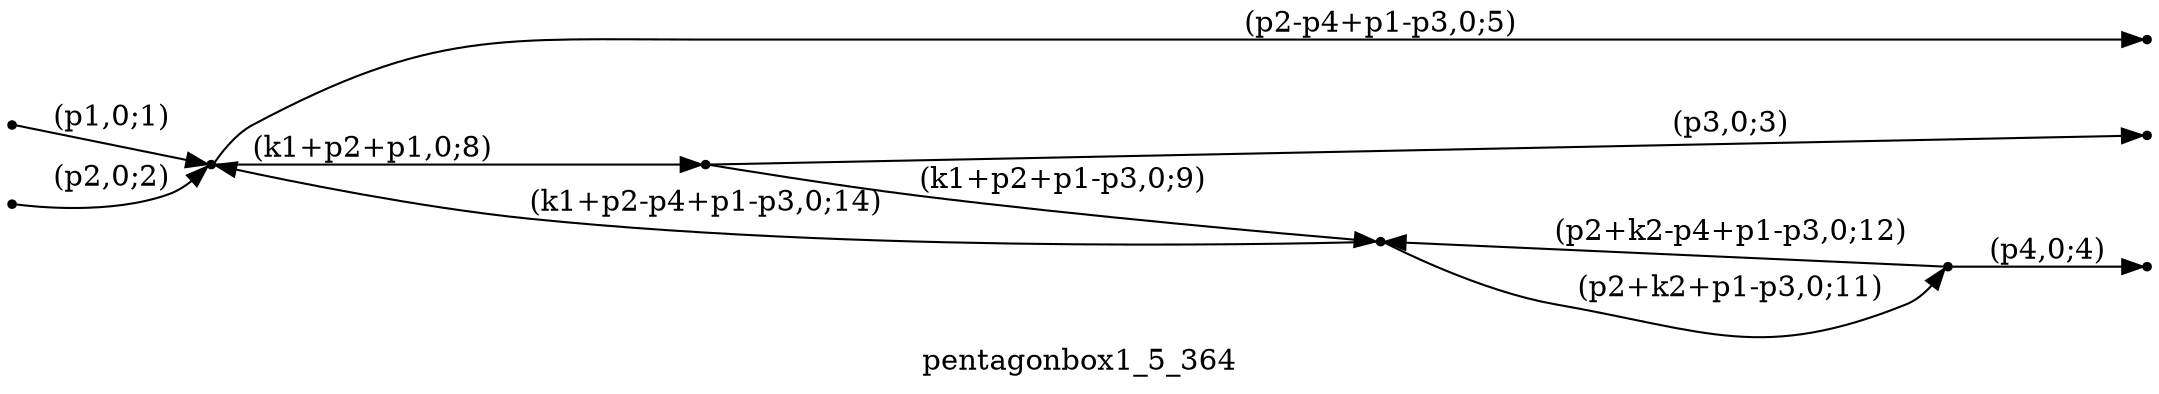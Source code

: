 digraph pentagonbox1_5_364 {
  label="pentagonbox1_5_364";
  rankdir="LR";
  subgraph edges {
    -1 -> 4 [label="(p1,0;1)"];
    -2 -> 4 [label="(p2,0;2)"];
    1 -> -3 [label="(p3,0;3)"];
    2 -> -4 [label="(p4,0;4)"];
    4 -> -5 [label="(p2-p4+p1-p3,0;5)"];
    4 -> 1 [label="(k1+p2+p1,0;8)"];
    1 -> 3 [label="(k1+p2+p1-p3,0;9)"];
    3 -> 2 [label="(p2+k2+p1-p3,0;11)"];
    2 -> 3 [label="(p2+k2-p4+p1-p3,0;12)"];
    3 -> 4 [label="(k1+p2-p4+p1-p3,0;14)"];
  }
  subgraph incoming { rank="source"; -1; -2; }
  subgraph outgoing { rank="sink"; -3; -4; -5; }
-5 [shape=point];
-4 [shape=point];
-3 [shape=point];
-2 [shape=point];
-1 [shape=point];
1 [shape=point];
2 [shape=point];
3 [shape=point];
4 [shape=point];
}

